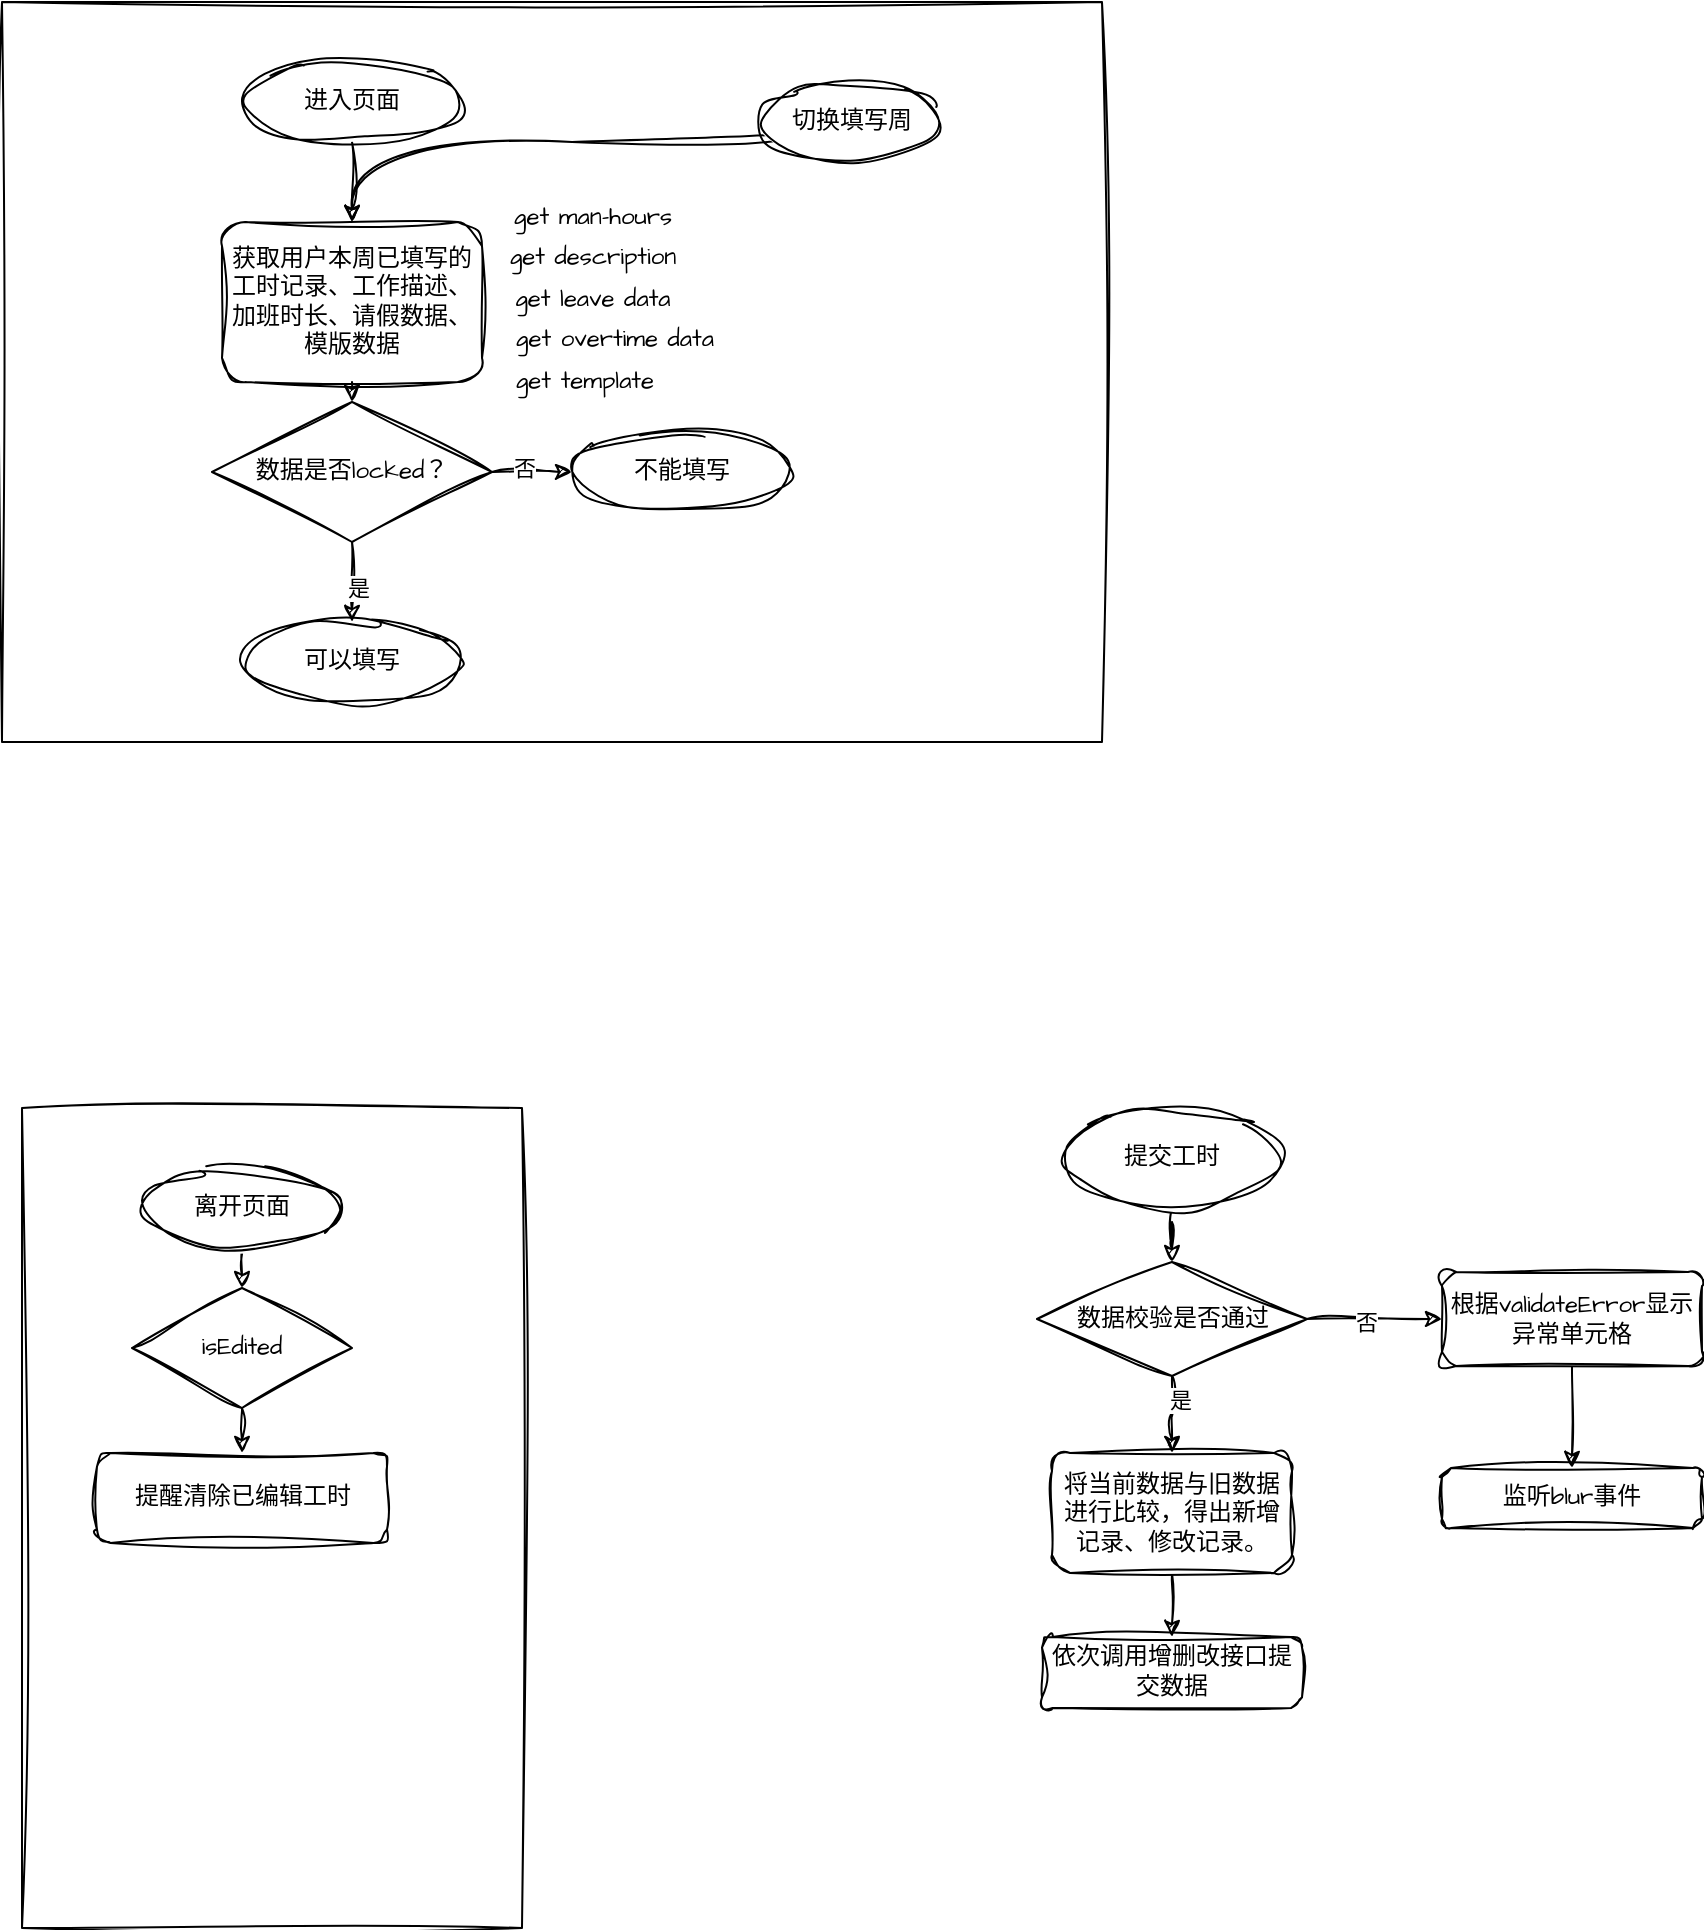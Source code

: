 <mxfile version="24.2.0" type="github">
  <diagram name="第 1 页" id="miGAgHpor00Gb3VYKy4M">
    <mxGraphModel dx="2022" dy="615" grid="1" gridSize="10" guides="1" tooltips="1" connect="1" arrows="1" fold="1" page="1" pageScale="1" pageWidth="827" pageHeight="1169" math="0" shadow="0">
      <root>
        <mxCell id="0" />
        <mxCell id="1" parent="0" />
        <mxCell id="1MVvSU5XBwLfO8CINbHJ-28" value="" style="rounded=0;whiteSpace=wrap;html=1;sketch=1;hachureGap=4;jiggle=2;curveFitting=1;fontFamily=Architects Daughter;fontSource=https%3A%2F%2Ffonts.googleapis.com%2Fcss%3Ffamily%3DArchitects%2BDaughter;" parent="1" vertex="1">
          <mxGeometry x="-800" y="20" width="550" height="370" as="geometry" />
        </mxCell>
        <mxCell id="1MVvSU5XBwLfO8CINbHJ-19" style="edgeStyle=orthogonalEdgeStyle;sketch=1;hachureGap=4;jiggle=2;curveFitting=1;orthogonalLoop=1;jettySize=auto;html=1;exitX=0.5;exitY=1;exitDx=0;exitDy=0;entryX=0.5;entryY=0;entryDx=0;entryDy=0;fontFamily=Architects Daughter;fontSource=https%3A%2F%2Ffonts.googleapis.com%2Fcss%3Ffamily%3DArchitects%2BDaughter;" parent="1" source="1MVvSU5XBwLfO8CINbHJ-8" target="1MVvSU5XBwLfO8CINbHJ-16" edge="1">
          <mxGeometry relative="1" as="geometry" />
        </mxCell>
        <mxCell id="1MVvSU5XBwLfO8CINbHJ-8" value="获取用户本周已填写的工时记录、工作描述、加班时长、请假数据、模版数据" style="rounded=1;whiteSpace=wrap;html=1;sketch=1;hachureGap=4;jiggle=2;curveFitting=1;fontFamily=Architects Daughter;fontSource=https%3A%2F%2Ffonts.googleapis.com%2Fcss%3Ffamily%3DArchitects%2BDaughter;" parent="1" vertex="1">
          <mxGeometry x="-690" y="130" width="130" height="80" as="geometry" />
        </mxCell>
        <mxCell id="1MVvSU5XBwLfO8CINbHJ-14" style="edgeStyle=orthogonalEdgeStyle;sketch=1;hachureGap=4;jiggle=2;curveFitting=1;orthogonalLoop=1;jettySize=auto;html=1;exitX=0.5;exitY=1;exitDx=0;exitDy=0;fontFamily=Architects Daughter;fontSource=https%3A%2F%2Ffonts.googleapis.com%2Fcss%3Ffamily%3DArchitects%2BDaughter;" parent="1" source="1MVvSU5XBwLfO8CINbHJ-13" target="1MVvSU5XBwLfO8CINbHJ-8" edge="1">
          <mxGeometry relative="1" as="geometry">
            <mxPoint x="-625" y="110" as="targetPoint" />
          </mxGeometry>
        </mxCell>
        <mxCell id="1MVvSU5XBwLfO8CINbHJ-13" value="进入页面" style="ellipse;whiteSpace=wrap;html=1;sketch=1;hachureGap=4;jiggle=2;curveFitting=1;fontFamily=Architects Daughter;fontSource=https%3A%2F%2Ffonts.googleapis.com%2Fcss%3Ffamily%3DArchitects%2BDaughter;" parent="1" vertex="1">
          <mxGeometry x="-680" y="50" width="110" height="40" as="geometry" />
        </mxCell>
        <mxCell id="1MVvSU5XBwLfO8CINbHJ-21" style="edgeStyle=orthogonalEdgeStyle;sketch=1;hachureGap=4;jiggle=2;curveFitting=1;orthogonalLoop=1;jettySize=auto;html=1;exitX=0.5;exitY=1;exitDx=0;exitDy=0;fontFamily=Architects Daughter;fontSource=https%3A%2F%2Ffonts.googleapis.com%2Fcss%3Ffamily%3DArchitects%2BDaughter;" parent="1" source="1MVvSU5XBwLfO8CINbHJ-16" target="1MVvSU5XBwLfO8CINbHJ-20" edge="1">
          <mxGeometry relative="1" as="geometry" />
        </mxCell>
        <mxCell id="1MVvSU5XBwLfO8CINbHJ-24" value="是" style="edgeLabel;html=1;align=center;verticalAlign=middle;resizable=0;points=[];sketch=1;hachureGap=4;jiggle=2;curveFitting=1;fontFamily=Architects Daughter;fontSource=https%3A%2F%2Ffonts.googleapis.com%2Fcss%3Ffamily%3DArchitects%2BDaughter;" parent="1MVvSU5XBwLfO8CINbHJ-21" vertex="1" connectable="0">
          <mxGeometry x="0.125" y="3" relative="1" as="geometry">
            <mxPoint as="offset" />
          </mxGeometry>
        </mxCell>
        <mxCell id="1MVvSU5XBwLfO8CINbHJ-23" style="edgeStyle=orthogonalEdgeStyle;sketch=1;hachureGap=4;jiggle=2;curveFitting=1;orthogonalLoop=1;jettySize=auto;html=1;exitX=1;exitY=0.5;exitDx=0;exitDy=0;entryX=0;entryY=0.5;entryDx=0;entryDy=0;fontFamily=Architects Daughter;fontSource=https%3A%2F%2Ffonts.googleapis.com%2Fcss%3Ffamily%3DArchitects%2BDaughter;" parent="1" source="1MVvSU5XBwLfO8CINbHJ-16" target="1MVvSU5XBwLfO8CINbHJ-22" edge="1">
          <mxGeometry relative="1" as="geometry" />
        </mxCell>
        <mxCell id="1MVvSU5XBwLfO8CINbHJ-25" value="否" style="edgeLabel;html=1;align=center;verticalAlign=middle;resizable=0;points=[];sketch=1;hachureGap=4;jiggle=2;curveFitting=1;fontFamily=Architects Daughter;fontSource=https%3A%2F%2Ffonts.googleapis.com%2Fcss%3Ffamily%3DArchitects%2BDaughter;" parent="1MVvSU5XBwLfO8CINbHJ-23" vertex="1" connectable="0">
          <mxGeometry x="-0.208" y="2" relative="1" as="geometry">
            <mxPoint as="offset" />
          </mxGeometry>
        </mxCell>
        <mxCell id="1MVvSU5XBwLfO8CINbHJ-16" value="数据是否locked？" style="rhombus;whiteSpace=wrap;html=1;sketch=1;hachureGap=4;jiggle=2;curveFitting=1;fontFamily=Architects Daughter;fontSource=https%3A%2F%2Ffonts.googleapis.com%2Fcss%3Ffamily%3DArchitects%2BDaughter;" parent="1" vertex="1">
          <mxGeometry x="-695" y="220" width="140" height="70" as="geometry" />
        </mxCell>
        <mxCell id="1MVvSU5XBwLfO8CINbHJ-17" value="get man-hours" style="text;html=1;align=center;verticalAlign=middle;resizable=0;points=[];autosize=1;strokeColor=none;fillColor=none;fontFamily=Architects Daughter;fontSource=https%3A%2F%2Ffonts.googleapis.com%2Fcss%3Ffamily%3DArchitects%2BDaughter;" parent="1" vertex="1">
          <mxGeometry x="-555" y="113" width="100" height="30" as="geometry" />
        </mxCell>
        <mxCell id="1MVvSU5XBwLfO8CINbHJ-18" value="get description" style="text;html=1;align=center;verticalAlign=middle;resizable=0;points=[];autosize=1;strokeColor=none;fillColor=none;fontFamily=Architects Daughter;fontSource=https%3A%2F%2Ffonts.googleapis.com%2Fcss%3Ffamily%3DArchitects%2BDaughter;" parent="1" vertex="1">
          <mxGeometry x="-560" y="133" width="110" height="30" as="geometry" />
        </mxCell>
        <mxCell id="1MVvSU5XBwLfO8CINbHJ-20" value="可以填写" style="ellipse;whiteSpace=wrap;html=1;sketch=1;hachureGap=4;jiggle=2;curveFitting=1;fontFamily=Architects Daughter;fontSource=https%3A%2F%2Ffonts.googleapis.com%2Fcss%3Ffamily%3DArchitects%2BDaughter;" parent="1" vertex="1">
          <mxGeometry x="-680" y="330" width="110" height="40" as="geometry" />
        </mxCell>
        <mxCell id="1MVvSU5XBwLfO8CINbHJ-22" value="不能填写" style="ellipse;whiteSpace=wrap;html=1;sketch=1;hachureGap=4;jiggle=2;curveFitting=1;fontFamily=Architects Daughter;fontSource=https%3A%2F%2Ffonts.googleapis.com%2Fcss%3Ffamily%3DArchitects%2BDaughter;" parent="1" vertex="1">
          <mxGeometry x="-515" y="235" width="110" height="40" as="geometry" />
        </mxCell>
        <mxCell id="1MVvSU5XBwLfO8CINbHJ-33" style="edgeStyle=orthogonalEdgeStyle;sketch=1;hachureGap=4;jiggle=2;curveFitting=1;orthogonalLoop=1;jettySize=auto;html=1;entryX=0.5;entryY=0;entryDx=0;entryDy=0;fontFamily=Architects Daughter;fontSource=https%3A%2F%2Ffonts.googleapis.com%2Fcss%3Ffamily%3DArchitects%2BDaughter;curved=1;exitX=0;exitY=0.5;exitDx=0;exitDy=0;" parent="1" source="1MVvSU5XBwLfO8CINbHJ-30" target="1MVvSU5XBwLfO8CINbHJ-8" edge="1">
          <mxGeometry relative="1" as="geometry">
            <Array as="points">
              <mxPoint x="-405" y="90" />
              <mxPoint x="-625" y="90" />
            </Array>
          </mxGeometry>
        </mxCell>
        <mxCell id="1MVvSU5XBwLfO8CINbHJ-30" value="切换填写周" style="ellipse;whiteSpace=wrap;html=1;sketch=1;hachureGap=4;jiggle=2;curveFitting=1;fontFamily=Architects Daughter;fontSource=https%3A%2F%2Ffonts.googleapis.com%2Fcss%3Ffamily%3DArchitects%2BDaughter;" parent="1" vertex="1">
          <mxGeometry x="-420" y="60" width="90" height="40" as="geometry" />
        </mxCell>
        <mxCell id="1MVvSU5XBwLfO8CINbHJ-31" value="get leave data" style="text;html=1;align=center;verticalAlign=middle;resizable=0;points=[];autosize=1;strokeColor=none;fillColor=none;fontFamily=Architects Daughter;fontSource=https%3A%2F%2Ffonts.googleapis.com%2Fcss%3Ffamily%3DArchitects%2BDaughter;" parent="1" vertex="1">
          <mxGeometry x="-555" y="154" width="100" height="30" as="geometry" />
        </mxCell>
        <mxCell id="1MVvSU5XBwLfO8CINbHJ-32" value="get overtime data" style="text;html=1;align=center;verticalAlign=middle;resizable=0;points=[];autosize=1;strokeColor=none;fillColor=none;fontFamily=Architects Daughter;fontSource=https%3A%2F%2Ffonts.googleapis.com%2Fcss%3Ffamily%3DArchitects%2BDaughter;" parent="1" vertex="1">
          <mxGeometry x="-554" y="174" width="120" height="30" as="geometry" />
        </mxCell>
        <mxCell id="1MVvSU5XBwLfO8CINbHJ-35" value="get template" style="text;html=1;align=center;verticalAlign=middle;resizable=0;points=[];autosize=1;strokeColor=none;fillColor=none;fontFamily=Architects Daughter;fontSource=https%3A%2F%2Ffonts.googleapis.com%2Fcss%3Ffamily%3DArchitects%2BDaughter;" parent="1" vertex="1">
          <mxGeometry x="-554" y="195" width="90" height="30" as="geometry" />
        </mxCell>
        <mxCell id="GpGlO9u2cVytjfxgjhx0-1" value="" style="rounded=0;whiteSpace=wrap;html=1;sketch=1;hachureGap=4;jiggle=2;curveFitting=1;fontFamily=Architects Daughter;fontSource=https%3A%2F%2Ffonts.googleapis.com%2Fcss%3Ffamily%3DArchitects%2BDaughter;" vertex="1" parent="1">
          <mxGeometry x="-790" y="573" width="250" height="410" as="geometry" />
        </mxCell>
        <mxCell id="GpGlO9u2cVytjfxgjhx0-7" style="edgeStyle=orthogonalEdgeStyle;rounded=0;sketch=1;hachureGap=4;jiggle=2;curveFitting=1;orthogonalLoop=1;jettySize=auto;html=1;exitX=0.5;exitY=1;exitDx=0;exitDy=0;entryX=0.5;entryY=0;entryDx=0;entryDy=0;fontFamily=Architects Daughter;fontSource=https%3A%2F%2Ffonts.googleapis.com%2Fcss%3Ffamily%3DArchitects%2BDaughter;" edge="1" parent="1" source="GpGlO9u2cVytjfxgjhx0-3" target="GpGlO9u2cVytjfxgjhx0-4">
          <mxGeometry relative="1" as="geometry" />
        </mxCell>
        <mxCell id="GpGlO9u2cVytjfxgjhx0-3" value="离开页面" style="ellipse;whiteSpace=wrap;html=1;sketch=1;hachureGap=4;jiggle=2;curveFitting=1;fontFamily=Architects Daughter;fontSource=https%3A%2F%2Ffonts.googleapis.com%2Fcss%3Ffamily%3DArchitects%2BDaughter;" vertex="1" parent="1">
          <mxGeometry x="-730" y="603" width="100" height="40" as="geometry" />
        </mxCell>
        <mxCell id="GpGlO9u2cVytjfxgjhx0-6" style="edgeStyle=orthogonalEdgeStyle;rounded=0;sketch=1;hachureGap=4;jiggle=2;curveFitting=1;orthogonalLoop=1;jettySize=auto;html=1;exitX=0.5;exitY=1;exitDx=0;exitDy=0;entryX=0.5;entryY=0;entryDx=0;entryDy=0;fontFamily=Architects Daughter;fontSource=https%3A%2F%2Ffonts.googleapis.com%2Fcss%3Ffamily%3DArchitects%2BDaughter;" edge="1" parent="1" source="GpGlO9u2cVytjfxgjhx0-4" target="GpGlO9u2cVytjfxgjhx0-5">
          <mxGeometry relative="1" as="geometry" />
        </mxCell>
        <mxCell id="GpGlO9u2cVytjfxgjhx0-4" value="isEdited" style="rhombus;whiteSpace=wrap;html=1;sketch=1;hachureGap=4;jiggle=2;curveFitting=1;fontFamily=Architects Daughter;fontSource=https%3A%2F%2Ffonts.googleapis.com%2Fcss%3Ffamily%3DArchitects%2BDaughter;" vertex="1" parent="1">
          <mxGeometry x="-735" y="663" width="110" height="60" as="geometry" />
        </mxCell>
        <mxCell id="GpGlO9u2cVytjfxgjhx0-5" value="提醒清除已编辑工时" style="rounded=1;whiteSpace=wrap;html=1;sketch=1;hachureGap=4;jiggle=2;curveFitting=1;fontFamily=Architects Daughter;fontSource=https%3A%2F%2Ffonts.googleapis.com%2Fcss%3Ffamily%3DArchitects%2BDaughter;" vertex="1" parent="1">
          <mxGeometry x="-752.5" y="745.5" width="145" height="45" as="geometry" />
        </mxCell>
        <mxCell id="GpGlO9u2cVytjfxgjhx0-16" value="" style="edgeStyle=orthogonalEdgeStyle;rounded=0;sketch=1;hachureGap=4;jiggle=2;curveFitting=1;orthogonalLoop=1;jettySize=auto;html=1;fontFamily=Architects Daughter;fontSource=https%3A%2F%2Ffonts.googleapis.com%2Fcss%3Ffamily%3DArchitects%2BDaughter;" edge="1" parent="1" source="GpGlO9u2cVytjfxgjhx0-9" target="GpGlO9u2cVytjfxgjhx0-14">
          <mxGeometry relative="1" as="geometry" />
        </mxCell>
        <mxCell id="GpGlO9u2cVytjfxgjhx0-9" value="提交工时" style="ellipse;whiteSpace=wrap;html=1;sketch=1;hachureGap=4;jiggle=2;curveFitting=1;fontFamily=Architects Daughter;fontSource=https%3A%2F%2Ffonts.googleapis.com%2Fcss%3Ffamily%3DArchitects%2BDaughter;" vertex="1" parent="1">
          <mxGeometry x="-270" y="573" width="110" height="50" as="geometry" />
        </mxCell>
        <mxCell id="GpGlO9u2cVytjfxgjhx0-12" style="edgeStyle=orthogonalEdgeStyle;rounded=0;sketch=1;hachureGap=4;jiggle=2;curveFitting=1;orthogonalLoop=1;jettySize=auto;html=1;exitX=0.5;exitY=1;exitDx=0;exitDy=0;entryX=0.5;entryY=0;entryDx=0;entryDy=0;fontFamily=Architects Daughter;fontSource=https%3A%2F%2Ffonts.googleapis.com%2Fcss%3Ffamily%3DArchitects%2BDaughter;" edge="1" parent="1" source="GpGlO9u2cVytjfxgjhx0-10" target="GpGlO9u2cVytjfxgjhx0-11">
          <mxGeometry relative="1" as="geometry" />
        </mxCell>
        <mxCell id="GpGlO9u2cVytjfxgjhx0-10" value="将当前数据与旧数据进行比较，得出新增记录、修改记录。" style="rounded=1;whiteSpace=wrap;html=1;sketch=1;hachureGap=4;jiggle=2;curveFitting=1;fontFamily=Architects Daughter;fontSource=https%3A%2F%2Ffonts.googleapis.com%2Fcss%3Ffamily%3DArchitects%2BDaughter;" vertex="1" parent="1">
          <mxGeometry x="-275" y="745.5" width="120" height="60" as="geometry" />
        </mxCell>
        <mxCell id="GpGlO9u2cVytjfxgjhx0-11" value="依次调用增删改接口提交数据" style="rounded=1;whiteSpace=wrap;html=1;sketch=1;hachureGap=4;jiggle=2;curveFitting=1;fontFamily=Architects Daughter;fontSource=https%3A%2F%2Ffonts.googleapis.com%2Fcss%3Ffamily%3DArchitects%2BDaughter;" vertex="1" parent="1">
          <mxGeometry x="-280" y="837.5" width="130" height="35.5" as="geometry" />
        </mxCell>
        <mxCell id="GpGlO9u2cVytjfxgjhx0-15" style="edgeStyle=orthogonalEdgeStyle;rounded=0;sketch=1;hachureGap=4;jiggle=2;curveFitting=1;orthogonalLoop=1;jettySize=auto;html=1;fontFamily=Architects Daughter;fontSource=https%3A%2F%2Ffonts.googleapis.com%2Fcss%3Ffamily%3DArchitects%2BDaughter;" edge="1" parent="1" source="GpGlO9u2cVytjfxgjhx0-14" target="GpGlO9u2cVytjfxgjhx0-10">
          <mxGeometry relative="1" as="geometry" />
        </mxCell>
        <mxCell id="GpGlO9u2cVytjfxgjhx0-18" value="是" style="edgeLabel;html=1;align=center;verticalAlign=middle;resizable=0;points=[];sketch=1;hachureGap=4;jiggle=2;curveFitting=1;fontFamily=Architects Daughter;fontSource=https%3A%2F%2Ffonts.googleapis.com%2Fcss%3Ffamily%3DArchitects%2BDaughter;" vertex="1" connectable="0" parent="GpGlO9u2cVytjfxgjhx0-15">
          <mxGeometry x="-0.414" y="4" relative="1" as="geometry">
            <mxPoint as="offset" />
          </mxGeometry>
        </mxCell>
        <mxCell id="GpGlO9u2cVytjfxgjhx0-19" style="edgeStyle=orthogonalEdgeStyle;rounded=0;sketch=1;hachureGap=4;jiggle=2;curveFitting=1;orthogonalLoop=1;jettySize=auto;html=1;exitX=1;exitY=0.5;exitDx=0;exitDy=0;entryX=0;entryY=0.5;entryDx=0;entryDy=0;fontFamily=Architects Daughter;fontSource=https%3A%2F%2Ffonts.googleapis.com%2Fcss%3Ffamily%3DArchitects%2BDaughter;" edge="1" parent="1" source="GpGlO9u2cVytjfxgjhx0-14" target="GpGlO9u2cVytjfxgjhx0-17">
          <mxGeometry relative="1" as="geometry" />
        </mxCell>
        <mxCell id="GpGlO9u2cVytjfxgjhx0-21" value="否" style="edgeLabel;html=1;align=center;verticalAlign=middle;resizable=0;points=[];sketch=1;hachureGap=4;jiggle=2;curveFitting=1;fontFamily=Architects Daughter;fontSource=https%3A%2F%2Ffonts.googleapis.com%2Fcss%3Ffamily%3DArchitects%2BDaughter;" vertex="1" connectable="0" parent="GpGlO9u2cVytjfxgjhx0-19">
          <mxGeometry x="-0.128" y="-1" relative="1" as="geometry">
            <mxPoint as="offset" />
          </mxGeometry>
        </mxCell>
        <mxCell id="GpGlO9u2cVytjfxgjhx0-14" value="数据校验是否通过" style="rhombus;whiteSpace=wrap;html=1;sketch=1;hachureGap=4;jiggle=2;curveFitting=1;fontFamily=Architects Daughter;fontSource=https%3A%2F%2Ffonts.googleapis.com%2Fcss%3Ffamily%3DArchitects%2BDaughter;" vertex="1" parent="1">
          <mxGeometry x="-282.5" y="650" width="135" height="57" as="geometry" />
        </mxCell>
        <mxCell id="GpGlO9u2cVytjfxgjhx0-22" value="" style="edgeStyle=orthogonalEdgeStyle;rounded=0;sketch=1;hachureGap=4;jiggle=2;curveFitting=1;orthogonalLoop=1;jettySize=auto;html=1;fontFamily=Architects Daughter;fontSource=https%3A%2F%2Ffonts.googleapis.com%2Fcss%3Ffamily%3DArchitects%2BDaughter;" edge="1" parent="1" source="GpGlO9u2cVytjfxgjhx0-17" target="GpGlO9u2cVytjfxgjhx0-20">
          <mxGeometry relative="1" as="geometry" />
        </mxCell>
        <mxCell id="GpGlO9u2cVytjfxgjhx0-17" value="根据validateError显示异常单元格" style="rounded=1;whiteSpace=wrap;html=1;sketch=1;hachureGap=4;jiggle=2;curveFitting=1;fontFamily=Architects Daughter;fontSource=https%3A%2F%2Ffonts.googleapis.com%2Fcss%3Ffamily%3DArchitects%2BDaughter;" vertex="1" parent="1">
          <mxGeometry x="-80" y="655" width="130" height="47" as="geometry" />
        </mxCell>
        <mxCell id="GpGlO9u2cVytjfxgjhx0-20" value="监听blur事件" style="rounded=1;whiteSpace=wrap;html=1;sketch=1;hachureGap=4;jiggle=2;curveFitting=1;fontFamily=Architects Daughter;fontSource=https%3A%2F%2Ffonts.googleapis.com%2Fcss%3Ffamily%3DArchitects%2BDaughter;" vertex="1" parent="1">
          <mxGeometry x="-80" y="753" width="130" height="30" as="geometry" />
        </mxCell>
      </root>
    </mxGraphModel>
  </diagram>
</mxfile>

